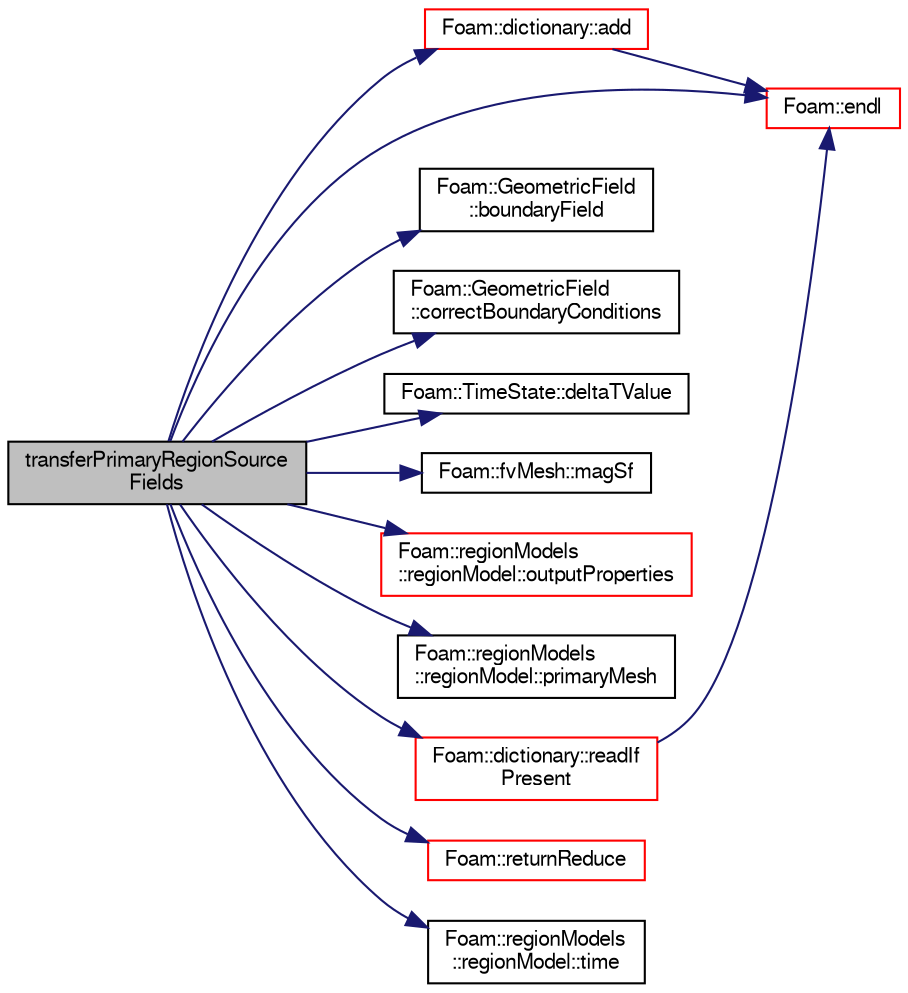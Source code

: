 digraph "transferPrimaryRegionSourceFields"
{
  bgcolor="transparent";
  edge [fontname="FreeSans",fontsize="10",labelfontname="FreeSans",labelfontsize="10"];
  node [fontname="FreeSans",fontsize="10",shape=record];
  rankdir="LR";
  Node417 [label="transferPrimaryRegionSource\lFields",height=0.2,width=0.4,color="black", fillcolor="grey75", style="filled", fontcolor="black"];
  Node417 -> Node418 [color="midnightblue",fontsize="10",style="solid",fontname="FreeSans"];
  Node418 [label="Foam::dictionary::add",height=0.2,width=0.4,color="red",URL="$a26014.html#ac2ddcab42322c8d8af5e5830ab4d431b",tooltip="Add a new entry. "];
  Node418 -> Node421 [color="midnightblue",fontsize="10",style="solid",fontname="FreeSans"];
  Node421 [label="Foam::endl",height=0.2,width=0.4,color="red",URL="$a21124.html#a2db8fe02a0d3909e9351bb4275b23ce4",tooltip="Add newline and flush stream. "];
  Node417 -> Node461 [color="midnightblue",fontsize="10",style="solid",fontname="FreeSans"];
  Node461 [label="Foam::GeometricField\l::boundaryField",height=0.2,width=0.4,color="black",URL="$a22434.html#a3c6c1a789b48ea0c5e8bff64f9c14f2d",tooltip="Return reference to GeometricBoundaryField. "];
  Node417 -> Node462 [color="midnightblue",fontsize="10",style="solid",fontname="FreeSans"];
  Node462 [label="Foam::GeometricField\l::correctBoundaryConditions",height=0.2,width=0.4,color="black",URL="$a22434.html#acaf6878ef900e593c4b20812f1b567d6",tooltip="Correct boundary field. "];
  Node417 -> Node463 [color="midnightblue",fontsize="10",style="solid",fontname="FreeSans"];
  Node463 [label="Foam::TimeState::deltaTValue",height=0.2,width=0.4,color="black",URL="$a26362.html#aeb7fdbc18a6f908efa70a34e5688436c",tooltip="Return time step value. "];
  Node417 -> Node421 [color="midnightblue",fontsize="10",style="solid",fontname="FreeSans"];
  Node417 -> Node464 [color="midnightblue",fontsize="10",style="solid",fontname="FreeSans"];
  Node464 [label="Foam::fvMesh::magSf",height=0.2,width=0.4,color="black",URL="$a22766.html#ae208119f0287991ffba40fb6fecbb365",tooltip="Return cell face area magnitudes. "];
  Node417 -> Node465 [color="midnightblue",fontsize="10",style="solid",fontname="FreeSans"];
  Node465 [label="Foam::regionModels\l::regionModel::outputProperties",height=0.2,width=0.4,color="red",URL="$a28998.html#adec676154bcf91a502be115e6bf5137c",tooltip="Return const access to the output properties dictionary. "];
  Node417 -> Node466 [color="midnightblue",fontsize="10",style="solid",fontname="FreeSans"];
  Node466 [label="Foam::regionModels\l::regionModel::primaryMesh",height=0.2,width=0.4,color="black",URL="$a28998.html#a4fcb1e32ba3faef9cc4757d98726996b",tooltip="Return the reference to the primary mesh database. "];
  Node417 -> Node467 [color="midnightblue",fontsize="10",style="solid",fontname="FreeSans"];
  Node467 [label="Foam::dictionary::readIf\lPresent",height=0.2,width=0.4,color="red",URL="$a26014.html#ad4bd008e6ee208313f2c3a963ee1170d",tooltip="Find an entry if present, and assign to T. "];
  Node467 -> Node421 [color="midnightblue",fontsize="10",style="solid",fontname="FreeSans"];
  Node417 -> Node469 [color="midnightblue",fontsize="10",style="solid",fontname="FreeSans"];
  Node469 [label="Foam::returnReduce",height=0.2,width=0.4,color="red",URL="$a21124.html#a8d528a67d2a9c6fe4fb94bc86872624b"];
  Node417 -> Node488 [color="midnightblue",fontsize="10",style="solid",fontname="FreeSans"];
  Node488 [label="Foam::regionModels\l::regionModel::time",height=0.2,width=0.4,color="black",URL="$a28998.html#a1ed86245b170b9f651f62650b1827500",tooltip="Return the reference to the time database. "];
}

